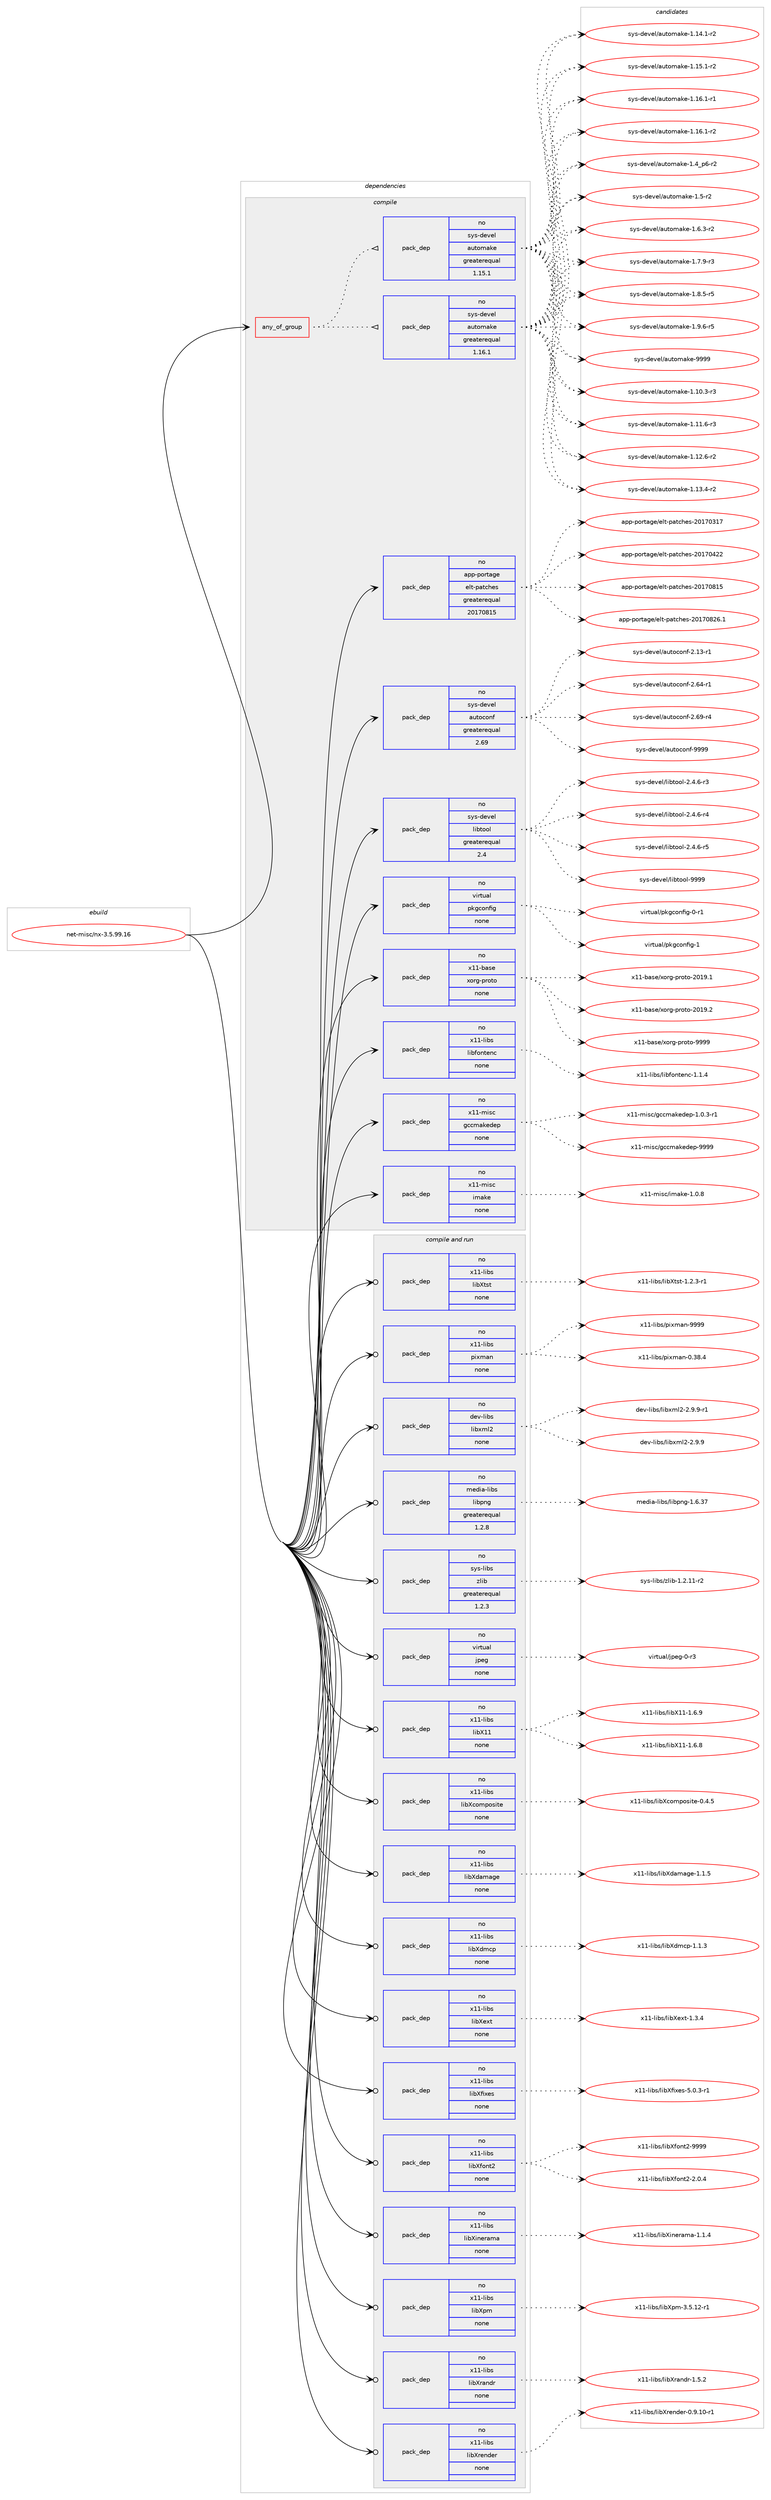 digraph prolog {

# *************
# Graph options
# *************

newrank=true;
concentrate=true;
compound=true;
graph [rankdir=LR,fontname=Helvetica,fontsize=10,ranksep=1.5];#, ranksep=2.5, nodesep=0.2];
edge  [arrowhead=vee];
node  [fontname=Helvetica,fontsize=10];

# **********
# The ebuild
# **********

subgraph cluster_leftcol {
color=gray;
rank=same;
label=<<i>ebuild</i>>;
id [label="net-misc/nx-3.5.99.16", color=red, width=4, href="../net-misc/nx-3.5.99.16.svg"];
}

# ****************
# The dependencies
# ****************

subgraph cluster_midcol {
color=gray;
label=<<i>dependencies</i>>;
subgraph cluster_compile {
fillcolor="#eeeeee";
style=filled;
label=<<i>compile</i>>;
subgraph any14192 {
dependency835284 [label=<<TABLE BORDER="0" CELLBORDER="1" CELLSPACING="0" CELLPADDING="4"><TR><TD CELLPADDING="10">any_of_group</TD></TR></TABLE>>, shape=none, color=red];subgraph pack616927 {
dependency835285 [label=<<TABLE BORDER="0" CELLBORDER="1" CELLSPACING="0" CELLPADDING="4" WIDTH="220"><TR><TD ROWSPAN="6" CELLPADDING="30">pack_dep</TD></TR><TR><TD WIDTH="110">no</TD></TR><TR><TD>sys-devel</TD></TR><TR><TD>automake</TD></TR><TR><TD>greaterequal</TD></TR><TR><TD>1.16.1</TD></TR></TABLE>>, shape=none, color=blue];
}
dependency835284:e -> dependency835285:w [weight=20,style="dotted",arrowhead="oinv"];
subgraph pack616928 {
dependency835286 [label=<<TABLE BORDER="0" CELLBORDER="1" CELLSPACING="0" CELLPADDING="4" WIDTH="220"><TR><TD ROWSPAN="6" CELLPADDING="30">pack_dep</TD></TR><TR><TD WIDTH="110">no</TD></TR><TR><TD>sys-devel</TD></TR><TR><TD>automake</TD></TR><TR><TD>greaterequal</TD></TR><TR><TD>1.15.1</TD></TR></TABLE>>, shape=none, color=blue];
}
dependency835284:e -> dependency835286:w [weight=20,style="dotted",arrowhead="oinv"];
}
id:e -> dependency835284:w [weight=20,style="solid",arrowhead="vee"];
subgraph pack616929 {
dependency835287 [label=<<TABLE BORDER="0" CELLBORDER="1" CELLSPACING="0" CELLPADDING="4" WIDTH="220"><TR><TD ROWSPAN="6" CELLPADDING="30">pack_dep</TD></TR><TR><TD WIDTH="110">no</TD></TR><TR><TD>app-portage</TD></TR><TR><TD>elt-patches</TD></TR><TR><TD>greaterequal</TD></TR><TR><TD>20170815</TD></TR></TABLE>>, shape=none, color=blue];
}
id:e -> dependency835287:w [weight=20,style="solid",arrowhead="vee"];
subgraph pack616930 {
dependency835288 [label=<<TABLE BORDER="0" CELLBORDER="1" CELLSPACING="0" CELLPADDING="4" WIDTH="220"><TR><TD ROWSPAN="6" CELLPADDING="30">pack_dep</TD></TR><TR><TD WIDTH="110">no</TD></TR><TR><TD>sys-devel</TD></TR><TR><TD>autoconf</TD></TR><TR><TD>greaterequal</TD></TR><TR><TD>2.69</TD></TR></TABLE>>, shape=none, color=blue];
}
id:e -> dependency835288:w [weight=20,style="solid",arrowhead="vee"];
subgraph pack616931 {
dependency835289 [label=<<TABLE BORDER="0" CELLBORDER="1" CELLSPACING="0" CELLPADDING="4" WIDTH="220"><TR><TD ROWSPAN="6" CELLPADDING="30">pack_dep</TD></TR><TR><TD WIDTH="110">no</TD></TR><TR><TD>sys-devel</TD></TR><TR><TD>libtool</TD></TR><TR><TD>greaterequal</TD></TR><TR><TD>2.4</TD></TR></TABLE>>, shape=none, color=blue];
}
id:e -> dependency835289:w [weight=20,style="solid",arrowhead="vee"];
subgraph pack616932 {
dependency835290 [label=<<TABLE BORDER="0" CELLBORDER="1" CELLSPACING="0" CELLPADDING="4" WIDTH="220"><TR><TD ROWSPAN="6" CELLPADDING="30">pack_dep</TD></TR><TR><TD WIDTH="110">no</TD></TR><TR><TD>virtual</TD></TR><TR><TD>pkgconfig</TD></TR><TR><TD>none</TD></TR><TR><TD></TD></TR></TABLE>>, shape=none, color=blue];
}
id:e -> dependency835290:w [weight=20,style="solid",arrowhead="vee"];
subgraph pack616933 {
dependency835291 [label=<<TABLE BORDER="0" CELLBORDER="1" CELLSPACING="0" CELLPADDING="4" WIDTH="220"><TR><TD ROWSPAN="6" CELLPADDING="30">pack_dep</TD></TR><TR><TD WIDTH="110">no</TD></TR><TR><TD>x11-base</TD></TR><TR><TD>xorg-proto</TD></TR><TR><TD>none</TD></TR><TR><TD></TD></TR></TABLE>>, shape=none, color=blue];
}
id:e -> dependency835291:w [weight=20,style="solid",arrowhead="vee"];
subgraph pack616934 {
dependency835292 [label=<<TABLE BORDER="0" CELLBORDER="1" CELLSPACING="0" CELLPADDING="4" WIDTH="220"><TR><TD ROWSPAN="6" CELLPADDING="30">pack_dep</TD></TR><TR><TD WIDTH="110">no</TD></TR><TR><TD>x11-libs</TD></TR><TR><TD>libfontenc</TD></TR><TR><TD>none</TD></TR><TR><TD></TD></TR></TABLE>>, shape=none, color=blue];
}
id:e -> dependency835292:w [weight=20,style="solid",arrowhead="vee"];
subgraph pack616935 {
dependency835293 [label=<<TABLE BORDER="0" CELLBORDER="1" CELLSPACING="0" CELLPADDING="4" WIDTH="220"><TR><TD ROWSPAN="6" CELLPADDING="30">pack_dep</TD></TR><TR><TD WIDTH="110">no</TD></TR><TR><TD>x11-misc</TD></TR><TR><TD>gccmakedep</TD></TR><TR><TD>none</TD></TR><TR><TD></TD></TR></TABLE>>, shape=none, color=blue];
}
id:e -> dependency835293:w [weight=20,style="solid",arrowhead="vee"];
subgraph pack616936 {
dependency835294 [label=<<TABLE BORDER="0" CELLBORDER="1" CELLSPACING="0" CELLPADDING="4" WIDTH="220"><TR><TD ROWSPAN="6" CELLPADDING="30">pack_dep</TD></TR><TR><TD WIDTH="110">no</TD></TR><TR><TD>x11-misc</TD></TR><TR><TD>imake</TD></TR><TR><TD>none</TD></TR><TR><TD></TD></TR></TABLE>>, shape=none, color=blue];
}
id:e -> dependency835294:w [weight=20,style="solid",arrowhead="vee"];
}
subgraph cluster_compileandrun {
fillcolor="#eeeeee";
style=filled;
label=<<i>compile and run</i>>;
subgraph pack616937 {
dependency835295 [label=<<TABLE BORDER="0" CELLBORDER="1" CELLSPACING="0" CELLPADDING="4" WIDTH="220"><TR><TD ROWSPAN="6" CELLPADDING="30">pack_dep</TD></TR><TR><TD WIDTH="110">no</TD></TR><TR><TD>dev-libs</TD></TR><TR><TD>libxml2</TD></TR><TR><TD>none</TD></TR><TR><TD></TD></TR></TABLE>>, shape=none, color=blue];
}
id:e -> dependency835295:w [weight=20,style="solid",arrowhead="odotvee"];
subgraph pack616938 {
dependency835296 [label=<<TABLE BORDER="0" CELLBORDER="1" CELLSPACING="0" CELLPADDING="4" WIDTH="220"><TR><TD ROWSPAN="6" CELLPADDING="30">pack_dep</TD></TR><TR><TD WIDTH="110">no</TD></TR><TR><TD>media-libs</TD></TR><TR><TD>libpng</TD></TR><TR><TD>greaterequal</TD></TR><TR><TD>1.2.8</TD></TR></TABLE>>, shape=none, color=blue];
}
id:e -> dependency835296:w [weight=20,style="solid",arrowhead="odotvee"];
subgraph pack616939 {
dependency835297 [label=<<TABLE BORDER="0" CELLBORDER="1" CELLSPACING="0" CELLPADDING="4" WIDTH="220"><TR><TD ROWSPAN="6" CELLPADDING="30">pack_dep</TD></TR><TR><TD WIDTH="110">no</TD></TR><TR><TD>sys-libs</TD></TR><TR><TD>zlib</TD></TR><TR><TD>greaterequal</TD></TR><TR><TD>1.2.3</TD></TR></TABLE>>, shape=none, color=blue];
}
id:e -> dependency835297:w [weight=20,style="solid",arrowhead="odotvee"];
subgraph pack616940 {
dependency835298 [label=<<TABLE BORDER="0" CELLBORDER="1" CELLSPACING="0" CELLPADDING="4" WIDTH="220"><TR><TD ROWSPAN="6" CELLPADDING="30">pack_dep</TD></TR><TR><TD WIDTH="110">no</TD></TR><TR><TD>virtual</TD></TR><TR><TD>jpeg</TD></TR><TR><TD>none</TD></TR><TR><TD></TD></TR></TABLE>>, shape=none, color=blue];
}
id:e -> dependency835298:w [weight=20,style="solid",arrowhead="odotvee"];
subgraph pack616941 {
dependency835299 [label=<<TABLE BORDER="0" CELLBORDER="1" CELLSPACING="0" CELLPADDING="4" WIDTH="220"><TR><TD ROWSPAN="6" CELLPADDING="30">pack_dep</TD></TR><TR><TD WIDTH="110">no</TD></TR><TR><TD>x11-libs</TD></TR><TR><TD>libX11</TD></TR><TR><TD>none</TD></TR><TR><TD></TD></TR></TABLE>>, shape=none, color=blue];
}
id:e -> dependency835299:w [weight=20,style="solid",arrowhead="odotvee"];
subgraph pack616942 {
dependency835300 [label=<<TABLE BORDER="0" CELLBORDER="1" CELLSPACING="0" CELLPADDING="4" WIDTH="220"><TR><TD ROWSPAN="6" CELLPADDING="30">pack_dep</TD></TR><TR><TD WIDTH="110">no</TD></TR><TR><TD>x11-libs</TD></TR><TR><TD>libXcomposite</TD></TR><TR><TD>none</TD></TR><TR><TD></TD></TR></TABLE>>, shape=none, color=blue];
}
id:e -> dependency835300:w [weight=20,style="solid",arrowhead="odotvee"];
subgraph pack616943 {
dependency835301 [label=<<TABLE BORDER="0" CELLBORDER="1" CELLSPACING="0" CELLPADDING="4" WIDTH="220"><TR><TD ROWSPAN="6" CELLPADDING="30">pack_dep</TD></TR><TR><TD WIDTH="110">no</TD></TR><TR><TD>x11-libs</TD></TR><TR><TD>libXdamage</TD></TR><TR><TD>none</TD></TR><TR><TD></TD></TR></TABLE>>, shape=none, color=blue];
}
id:e -> dependency835301:w [weight=20,style="solid",arrowhead="odotvee"];
subgraph pack616944 {
dependency835302 [label=<<TABLE BORDER="0" CELLBORDER="1" CELLSPACING="0" CELLPADDING="4" WIDTH="220"><TR><TD ROWSPAN="6" CELLPADDING="30">pack_dep</TD></TR><TR><TD WIDTH="110">no</TD></TR><TR><TD>x11-libs</TD></TR><TR><TD>libXdmcp</TD></TR><TR><TD>none</TD></TR><TR><TD></TD></TR></TABLE>>, shape=none, color=blue];
}
id:e -> dependency835302:w [weight=20,style="solid",arrowhead="odotvee"];
subgraph pack616945 {
dependency835303 [label=<<TABLE BORDER="0" CELLBORDER="1" CELLSPACING="0" CELLPADDING="4" WIDTH="220"><TR><TD ROWSPAN="6" CELLPADDING="30">pack_dep</TD></TR><TR><TD WIDTH="110">no</TD></TR><TR><TD>x11-libs</TD></TR><TR><TD>libXext</TD></TR><TR><TD>none</TD></TR><TR><TD></TD></TR></TABLE>>, shape=none, color=blue];
}
id:e -> dependency835303:w [weight=20,style="solid",arrowhead="odotvee"];
subgraph pack616946 {
dependency835304 [label=<<TABLE BORDER="0" CELLBORDER="1" CELLSPACING="0" CELLPADDING="4" WIDTH="220"><TR><TD ROWSPAN="6" CELLPADDING="30">pack_dep</TD></TR><TR><TD WIDTH="110">no</TD></TR><TR><TD>x11-libs</TD></TR><TR><TD>libXfixes</TD></TR><TR><TD>none</TD></TR><TR><TD></TD></TR></TABLE>>, shape=none, color=blue];
}
id:e -> dependency835304:w [weight=20,style="solid",arrowhead="odotvee"];
subgraph pack616947 {
dependency835305 [label=<<TABLE BORDER="0" CELLBORDER="1" CELLSPACING="0" CELLPADDING="4" WIDTH="220"><TR><TD ROWSPAN="6" CELLPADDING="30">pack_dep</TD></TR><TR><TD WIDTH="110">no</TD></TR><TR><TD>x11-libs</TD></TR><TR><TD>libXfont2</TD></TR><TR><TD>none</TD></TR><TR><TD></TD></TR></TABLE>>, shape=none, color=blue];
}
id:e -> dependency835305:w [weight=20,style="solid",arrowhead="odotvee"];
subgraph pack616948 {
dependency835306 [label=<<TABLE BORDER="0" CELLBORDER="1" CELLSPACING="0" CELLPADDING="4" WIDTH="220"><TR><TD ROWSPAN="6" CELLPADDING="30">pack_dep</TD></TR><TR><TD WIDTH="110">no</TD></TR><TR><TD>x11-libs</TD></TR><TR><TD>libXinerama</TD></TR><TR><TD>none</TD></TR><TR><TD></TD></TR></TABLE>>, shape=none, color=blue];
}
id:e -> dependency835306:w [weight=20,style="solid",arrowhead="odotvee"];
subgraph pack616949 {
dependency835307 [label=<<TABLE BORDER="0" CELLBORDER="1" CELLSPACING="0" CELLPADDING="4" WIDTH="220"><TR><TD ROWSPAN="6" CELLPADDING="30">pack_dep</TD></TR><TR><TD WIDTH="110">no</TD></TR><TR><TD>x11-libs</TD></TR><TR><TD>libXpm</TD></TR><TR><TD>none</TD></TR><TR><TD></TD></TR></TABLE>>, shape=none, color=blue];
}
id:e -> dependency835307:w [weight=20,style="solid",arrowhead="odotvee"];
subgraph pack616950 {
dependency835308 [label=<<TABLE BORDER="0" CELLBORDER="1" CELLSPACING="0" CELLPADDING="4" WIDTH="220"><TR><TD ROWSPAN="6" CELLPADDING="30">pack_dep</TD></TR><TR><TD WIDTH="110">no</TD></TR><TR><TD>x11-libs</TD></TR><TR><TD>libXrandr</TD></TR><TR><TD>none</TD></TR><TR><TD></TD></TR></TABLE>>, shape=none, color=blue];
}
id:e -> dependency835308:w [weight=20,style="solid",arrowhead="odotvee"];
subgraph pack616951 {
dependency835309 [label=<<TABLE BORDER="0" CELLBORDER="1" CELLSPACING="0" CELLPADDING="4" WIDTH="220"><TR><TD ROWSPAN="6" CELLPADDING="30">pack_dep</TD></TR><TR><TD WIDTH="110">no</TD></TR><TR><TD>x11-libs</TD></TR><TR><TD>libXrender</TD></TR><TR><TD>none</TD></TR><TR><TD></TD></TR></TABLE>>, shape=none, color=blue];
}
id:e -> dependency835309:w [weight=20,style="solid",arrowhead="odotvee"];
subgraph pack616952 {
dependency835310 [label=<<TABLE BORDER="0" CELLBORDER="1" CELLSPACING="0" CELLPADDING="4" WIDTH="220"><TR><TD ROWSPAN="6" CELLPADDING="30">pack_dep</TD></TR><TR><TD WIDTH="110">no</TD></TR><TR><TD>x11-libs</TD></TR><TR><TD>libXtst</TD></TR><TR><TD>none</TD></TR><TR><TD></TD></TR></TABLE>>, shape=none, color=blue];
}
id:e -> dependency835310:w [weight=20,style="solid",arrowhead="odotvee"];
subgraph pack616953 {
dependency835311 [label=<<TABLE BORDER="0" CELLBORDER="1" CELLSPACING="0" CELLPADDING="4" WIDTH="220"><TR><TD ROWSPAN="6" CELLPADDING="30">pack_dep</TD></TR><TR><TD WIDTH="110">no</TD></TR><TR><TD>x11-libs</TD></TR><TR><TD>pixman</TD></TR><TR><TD>none</TD></TR><TR><TD></TD></TR></TABLE>>, shape=none, color=blue];
}
id:e -> dependency835311:w [weight=20,style="solid",arrowhead="odotvee"];
}
subgraph cluster_run {
fillcolor="#eeeeee";
style=filled;
label=<<i>run</i>>;
}
}

# **************
# The candidates
# **************

subgraph cluster_choices {
rank=same;
color=gray;
label=<<i>candidates</i>>;

subgraph choice616927 {
color=black;
nodesep=1;
choice11512111545100101118101108479711711611110997107101454946494846514511451 [label="sys-devel/automake-1.10.3-r3", color=red, width=4,href="../sys-devel/automake-1.10.3-r3.svg"];
choice11512111545100101118101108479711711611110997107101454946494946544511451 [label="sys-devel/automake-1.11.6-r3", color=red, width=4,href="../sys-devel/automake-1.11.6-r3.svg"];
choice11512111545100101118101108479711711611110997107101454946495046544511450 [label="sys-devel/automake-1.12.6-r2", color=red, width=4,href="../sys-devel/automake-1.12.6-r2.svg"];
choice11512111545100101118101108479711711611110997107101454946495146524511450 [label="sys-devel/automake-1.13.4-r2", color=red, width=4,href="../sys-devel/automake-1.13.4-r2.svg"];
choice11512111545100101118101108479711711611110997107101454946495246494511450 [label="sys-devel/automake-1.14.1-r2", color=red, width=4,href="../sys-devel/automake-1.14.1-r2.svg"];
choice11512111545100101118101108479711711611110997107101454946495346494511450 [label="sys-devel/automake-1.15.1-r2", color=red, width=4,href="../sys-devel/automake-1.15.1-r2.svg"];
choice11512111545100101118101108479711711611110997107101454946495446494511449 [label="sys-devel/automake-1.16.1-r1", color=red, width=4,href="../sys-devel/automake-1.16.1-r1.svg"];
choice11512111545100101118101108479711711611110997107101454946495446494511450 [label="sys-devel/automake-1.16.1-r2", color=red, width=4,href="../sys-devel/automake-1.16.1-r2.svg"];
choice115121115451001011181011084797117116111109971071014549465295112544511450 [label="sys-devel/automake-1.4_p6-r2", color=red, width=4,href="../sys-devel/automake-1.4_p6-r2.svg"];
choice11512111545100101118101108479711711611110997107101454946534511450 [label="sys-devel/automake-1.5-r2", color=red, width=4,href="../sys-devel/automake-1.5-r2.svg"];
choice115121115451001011181011084797117116111109971071014549465446514511450 [label="sys-devel/automake-1.6.3-r2", color=red, width=4,href="../sys-devel/automake-1.6.3-r2.svg"];
choice115121115451001011181011084797117116111109971071014549465546574511451 [label="sys-devel/automake-1.7.9-r3", color=red, width=4,href="../sys-devel/automake-1.7.9-r3.svg"];
choice115121115451001011181011084797117116111109971071014549465646534511453 [label="sys-devel/automake-1.8.5-r5", color=red, width=4,href="../sys-devel/automake-1.8.5-r5.svg"];
choice115121115451001011181011084797117116111109971071014549465746544511453 [label="sys-devel/automake-1.9.6-r5", color=red, width=4,href="../sys-devel/automake-1.9.6-r5.svg"];
choice115121115451001011181011084797117116111109971071014557575757 [label="sys-devel/automake-9999", color=red, width=4,href="../sys-devel/automake-9999.svg"];
dependency835285:e -> choice11512111545100101118101108479711711611110997107101454946494846514511451:w [style=dotted,weight="100"];
dependency835285:e -> choice11512111545100101118101108479711711611110997107101454946494946544511451:w [style=dotted,weight="100"];
dependency835285:e -> choice11512111545100101118101108479711711611110997107101454946495046544511450:w [style=dotted,weight="100"];
dependency835285:e -> choice11512111545100101118101108479711711611110997107101454946495146524511450:w [style=dotted,weight="100"];
dependency835285:e -> choice11512111545100101118101108479711711611110997107101454946495246494511450:w [style=dotted,weight="100"];
dependency835285:e -> choice11512111545100101118101108479711711611110997107101454946495346494511450:w [style=dotted,weight="100"];
dependency835285:e -> choice11512111545100101118101108479711711611110997107101454946495446494511449:w [style=dotted,weight="100"];
dependency835285:e -> choice11512111545100101118101108479711711611110997107101454946495446494511450:w [style=dotted,weight="100"];
dependency835285:e -> choice115121115451001011181011084797117116111109971071014549465295112544511450:w [style=dotted,weight="100"];
dependency835285:e -> choice11512111545100101118101108479711711611110997107101454946534511450:w [style=dotted,weight="100"];
dependency835285:e -> choice115121115451001011181011084797117116111109971071014549465446514511450:w [style=dotted,weight="100"];
dependency835285:e -> choice115121115451001011181011084797117116111109971071014549465546574511451:w [style=dotted,weight="100"];
dependency835285:e -> choice115121115451001011181011084797117116111109971071014549465646534511453:w [style=dotted,weight="100"];
dependency835285:e -> choice115121115451001011181011084797117116111109971071014549465746544511453:w [style=dotted,weight="100"];
dependency835285:e -> choice115121115451001011181011084797117116111109971071014557575757:w [style=dotted,weight="100"];
}
subgraph choice616928 {
color=black;
nodesep=1;
choice11512111545100101118101108479711711611110997107101454946494846514511451 [label="sys-devel/automake-1.10.3-r3", color=red, width=4,href="../sys-devel/automake-1.10.3-r3.svg"];
choice11512111545100101118101108479711711611110997107101454946494946544511451 [label="sys-devel/automake-1.11.6-r3", color=red, width=4,href="../sys-devel/automake-1.11.6-r3.svg"];
choice11512111545100101118101108479711711611110997107101454946495046544511450 [label="sys-devel/automake-1.12.6-r2", color=red, width=4,href="../sys-devel/automake-1.12.6-r2.svg"];
choice11512111545100101118101108479711711611110997107101454946495146524511450 [label="sys-devel/automake-1.13.4-r2", color=red, width=4,href="../sys-devel/automake-1.13.4-r2.svg"];
choice11512111545100101118101108479711711611110997107101454946495246494511450 [label="sys-devel/automake-1.14.1-r2", color=red, width=4,href="../sys-devel/automake-1.14.1-r2.svg"];
choice11512111545100101118101108479711711611110997107101454946495346494511450 [label="sys-devel/automake-1.15.1-r2", color=red, width=4,href="../sys-devel/automake-1.15.1-r2.svg"];
choice11512111545100101118101108479711711611110997107101454946495446494511449 [label="sys-devel/automake-1.16.1-r1", color=red, width=4,href="../sys-devel/automake-1.16.1-r1.svg"];
choice11512111545100101118101108479711711611110997107101454946495446494511450 [label="sys-devel/automake-1.16.1-r2", color=red, width=4,href="../sys-devel/automake-1.16.1-r2.svg"];
choice115121115451001011181011084797117116111109971071014549465295112544511450 [label="sys-devel/automake-1.4_p6-r2", color=red, width=4,href="../sys-devel/automake-1.4_p6-r2.svg"];
choice11512111545100101118101108479711711611110997107101454946534511450 [label="sys-devel/automake-1.5-r2", color=red, width=4,href="../sys-devel/automake-1.5-r2.svg"];
choice115121115451001011181011084797117116111109971071014549465446514511450 [label="sys-devel/automake-1.6.3-r2", color=red, width=4,href="../sys-devel/automake-1.6.3-r2.svg"];
choice115121115451001011181011084797117116111109971071014549465546574511451 [label="sys-devel/automake-1.7.9-r3", color=red, width=4,href="../sys-devel/automake-1.7.9-r3.svg"];
choice115121115451001011181011084797117116111109971071014549465646534511453 [label="sys-devel/automake-1.8.5-r5", color=red, width=4,href="../sys-devel/automake-1.8.5-r5.svg"];
choice115121115451001011181011084797117116111109971071014549465746544511453 [label="sys-devel/automake-1.9.6-r5", color=red, width=4,href="../sys-devel/automake-1.9.6-r5.svg"];
choice115121115451001011181011084797117116111109971071014557575757 [label="sys-devel/automake-9999", color=red, width=4,href="../sys-devel/automake-9999.svg"];
dependency835286:e -> choice11512111545100101118101108479711711611110997107101454946494846514511451:w [style=dotted,weight="100"];
dependency835286:e -> choice11512111545100101118101108479711711611110997107101454946494946544511451:w [style=dotted,weight="100"];
dependency835286:e -> choice11512111545100101118101108479711711611110997107101454946495046544511450:w [style=dotted,weight="100"];
dependency835286:e -> choice11512111545100101118101108479711711611110997107101454946495146524511450:w [style=dotted,weight="100"];
dependency835286:e -> choice11512111545100101118101108479711711611110997107101454946495246494511450:w [style=dotted,weight="100"];
dependency835286:e -> choice11512111545100101118101108479711711611110997107101454946495346494511450:w [style=dotted,weight="100"];
dependency835286:e -> choice11512111545100101118101108479711711611110997107101454946495446494511449:w [style=dotted,weight="100"];
dependency835286:e -> choice11512111545100101118101108479711711611110997107101454946495446494511450:w [style=dotted,weight="100"];
dependency835286:e -> choice115121115451001011181011084797117116111109971071014549465295112544511450:w [style=dotted,weight="100"];
dependency835286:e -> choice11512111545100101118101108479711711611110997107101454946534511450:w [style=dotted,weight="100"];
dependency835286:e -> choice115121115451001011181011084797117116111109971071014549465446514511450:w [style=dotted,weight="100"];
dependency835286:e -> choice115121115451001011181011084797117116111109971071014549465546574511451:w [style=dotted,weight="100"];
dependency835286:e -> choice115121115451001011181011084797117116111109971071014549465646534511453:w [style=dotted,weight="100"];
dependency835286:e -> choice115121115451001011181011084797117116111109971071014549465746544511453:w [style=dotted,weight="100"];
dependency835286:e -> choice115121115451001011181011084797117116111109971071014557575757:w [style=dotted,weight="100"];
}
subgraph choice616929 {
color=black;
nodesep=1;
choice97112112451121111141169710310147101108116451129711699104101115455048495548514955 [label="app-portage/elt-patches-20170317", color=red, width=4,href="../app-portage/elt-patches-20170317.svg"];
choice97112112451121111141169710310147101108116451129711699104101115455048495548525050 [label="app-portage/elt-patches-20170422", color=red, width=4,href="../app-portage/elt-patches-20170422.svg"];
choice97112112451121111141169710310147101108116451129711699104101115455048495548564953 [label="app-portage/elt-patches-20170815", color=red, width=4,href="../app-portage/elt-patches-20170815.svg"];
choice971121124511211111411697103101471011081164511297116991041011154550484955485650544649 [label="app-portage/elt-patches-20170826.1", color=red, width=4,href="../app-portage/elt-patches-20170826.1.svg"];
dependency835287:e -> choice97112112451121111141169710310147101108116451129711699104101115455048495548514955:w [style=dotted,weight="100"];
dependency835287:e -> choice97112112451121111141169710310147101108116451129711699104101115455048495548525050:w [style=dotted,weight="100"];
dependency835287:e -> choice97112112451121111141169710310147101108116451129711699104101115455048495548564953:w [style=dotted,weight="100"];
dependency835287:e -> choice971121124511211111411697103101471011081164511297116991041011154550484955485650544649:w [style=dotted,weight="100"];
}
subgraph choice616930 {
color=black;
nodesep=1;
choice1151211154510010111810110847971171161119911111010245504649514511449 [label="sys-devel/autoconf-2.13-r1", color=red, width=4,href="../sys-devel/autoconf-2.13-r1.svg"];
choice1151211154510010111810110847971171161119911111010245504654524511449 [label="sys-devel/autoconf-2.64-r1", color=red, width=4,href="../sys-devel/autoconf-2.64-r1.svg"];
choice1151211154510010111810110847971171161119911111010245504654574511452 [label="sys-devel/autoconf-2.69-r4", color=red, width=4,href="../sys-devel/autoconf-2.69-r4.svg"];
choice115121115451001011181011084797117116111991111101024557575757 [label="sys-devel/autoconf-9999", color=red, width=4,href="../sys-devel/autoconf-9999.svg"];
dependency835288:e -> choice1151211154510010111810110847971171161119911111010245504649514511449:w [style=dotted,weight="100"];
dependency835288:e -> choice1151211154510010111810110847971171161119911111010245504654524511449:w [style=dotted,weight="100"];
dependency835288:e -> choice1151211154510010111810110847971171161119911111010245504654574511452:w [style=dotted,weight="100"];
dependency835288:e -> choice115121115451001011181011084797117116111991111101024557575757:w [style=dotted,weight="100"];
}
subgraph choice616931 {
color=black;
nodesep=1;
choice1151211154510010111810110847108105981161111111084550465246544511451 [label="sys-devel/libtool-2.4.6-r3", color=red, width=4,href="../sys-devel/libtool-2.4.6-r3.svg"];
choice1151211154510010111810110847108105981161111111084550465246544511452 [label="sys-devel/libtool-2.4.6-r4", color=red, width=4,href="../sys-devel/libtool-2.4.6-r4.svg"];
choice1151211154510010111810110847108105981161111111084550465246544511453 [label="sys-devel/libtool-2.4.6-r5", color=red, width=4,href="../sys-devel/libtool-2.4.6-r5.svg"];
choice1151211154510010111810110847108105981161111111084557575757 [label="sys-devel/libtool-9999", color=red, width=4,href="../sys-devel/libtool-9999.svg"];
dependency835289:e -> choice1151211154510010111810110847108105981161111111084550465246544511451:w [style=dotted,weight="100"];
dependency835289:e -> choice1151211154510010111810110847108105981161111111084550465246544511452:w [style=dotted,weight="100"];
dependency835289:e -> choice1151211154510010111810110847108105981161111111084550465246544511453:w [style=dotted,weight="100"];
dependency835289:e -> choice1151211154510010111810110847108105981161111111084557575757:w [style=dotted,weight="100"];
}
subgraph choice616932 {
color=black;
nodesep=1;
choice11810511411611797108471121071039911111010210510345484511449 [label="virtual/pkgconfig-0-r1", color=red, width=4,href="../virtual/pkgconfig-0-r1.svg"];
choice1181051141161179710847112107103991111101021051034549 [label="virtual/pkgconfig-1", color=red, width=4,href="../virtual/pkgconfig-1.svg"];
dependency835290:e -> choice11810511411611797108471121071039911111010210510345484511449:w [style=dotted,weight="100"];
dependency835290:e -> choice1181051141161179710847112107103991111101021051034549:w [style=dotted,weight="100"];
}
subgraph choice616933 {
color=black;
nodesep=1;
choice1204949459897115101471201111141034511211411111611145504849574649 [label="x11-base/xorg-proto-2019.1", color=red, width=4,href="../x11-base/xorg-proto-2019.1.svg"];
choice1204949459897115101471201111141034511211411111611145504849574650 [label="x11-base/xorg-proto-2019.2", color=red, width=4,href="../x11-base/xorg-proto-2019.2.svg"];
choice120494945989711510147120111114103451121141111161114557575757 [label="x11-base/xorg-proto-9999", color=red, width=4,href="../x11-base/xorg-proto-9999.svg"];
dependency835291:e -> choice1204949459897115101471201111141034511211411111611145504849574649:w [style=dotted,weight="100"];
dependency835291:e -> choice1204949459897115101471201111141034511211411111611145504849574650:w [style=dotted,weight="100"];
dependency835291:e -> choice120494945989711510147120111114103451121141111161114557575757:w [style=dotted,weight="100"];
}
subgraph choice616934 {
color=black;
nodesep=1;
choice12049494510810598115471081059810211111011610111099454946494652 [label="x11-libs/libfontenc-1.1.4", color=red, width=4,href="../x11-libs/libfontenc-1.1.4.svg"];
dependency835292:e -> choice12049494510810598115471081059810211111011610111099454946494652:w [style=dotted,weight="100"];
}
subgraph choice616935 {
color=black;
nodesep=1;
choice12049494510910511599471039999109971071011001011124549464846514511449 [label="x11-misc/gccmakedep-1.0.3-r1", color=red, width=4,href="../x11-misc/gccmakedep-1.0.3-r1.svg"];
choice12049494510910511599471039999109971071011001011124557575757 [label="x11-misc/gccmakedep-9999", color=red, width=4,href="../x11-misc/gccmakedep-9999.svg"];
dependency835293:e -> choice12049494510910511599471039999109971071011001011124549464846514511449:w [style=dotted,weight="100"];
dependency835293:e -> choice12049494510910511599471039999109971071011001011124557575757:w [style=dotted,weight="100"];
}
subgraph choice616936 {
color=black;
nodesep=1;
choice120494945109105115994710510997107101454946484656 [label="x11-misc/imake-1.0.8", color=red, width=4,href="../x11-misc/imake-1.0.8.svg"];
dependency835294:e -> choice120494945109105115994710510997107101454946484656:w [style=dotted,weight="100"];
}
subgraph choice616937 {
color=black;
nodesep=1;
choice1001011184510810598115471081059812010910850455046574657 [label="dev-libs/libxml2-2.9.9", color=red, width=4,href="../dev-libs/libxml2-2.9.9.svg"];
choice10010111845108105981154710810598120109108504550465746574511449 [label="dev-libs/libxml2-2.9.9-r1", color=red, width=4,href="../dev-libs/libxml2-2.9.9-r1.svg"];
dependency835295:e -> choice1001011184510810598115471081059812010910850455046574657:w [style=dotted,weight="100"];
dependency835295:e -> choice10010111845108105981154710810598120109108504550465746574511449:w [style=dotted,weight="100"];
}
subgraph choice616938 {
color=black;
nodesep=1;
choice109101100105974510810598115471081059811211010345494654465155 [label="media-libs/libpng-1.6.37", color=red, width=4,href="../media-libs/libpng-1.6.37.svg"];
dependency835296:e -> choice109101100105974510810598115471081059811211010345494654465155:w [style=dotted,weight="100"];
}
subgraph choice616939 {
color=black;
nodesep=1;
choice11512111545108105981154712210810598454946504649494511450 [label="sys-libs/zlib-1.2.11-r2", color=red, width=4,href="../sys-libs/zlib-1.2.11-r2.svg"];
dependency835297:e -> choice11512111545108105981154712210810598454946504649494511450:w [style=dotted,weight="100"];
}
subgraph choice616940 {
color=black;
nodesep=1;
choice118105114116117971084710611210110345484511451 [label="virtual/jpeg-0-r3", color=red, width=4,href="../virtual/jpeg-0-r3.svg"];
dependency835298:e -> choice118105114116117971084710611210110345484511451:w [style=dotted,weight="100"];
}
subgraph choice616941 {
color=black;
nodesep=1;
choice120494945108105981154710810598884949454946544656 [label="x11-libs/libX11-1.6.8", color=red, width=4,href="../x11-libs/libX11-1.6.8.svg"];
choice120494945108105981154710810598884949454946544657 [label="x11-libs/libX11-1.6.9", color=red, width=4,href="../x11-libs/libX11-1.6.9.svg"];
dependency835299:e -> choice120494945108105981154710810598884949454946544656:w [style=dotted,weight="100"];
dependency835299:e -> choice120494945108105981154710810598884949454946544657:w [style=dotted,weight="100"];
}
subgraph choice616942 {
color=black;
nodesep=1;
choice1204949451081059811547108105988899111109112111115105116101454846524653 [label="x11-libs/libXcomposite-0.4.5", color=red, width=4,href="../x11-libs/libXcomposite-0.4.5.svg"];
dependency835300:e -> choice1204949451081059811547108105988899111109112111115105116101454846524653:w [style=dotted,weight="100"];
}
subgraph choice616943 {
color=black;
nodesep=1;
choice120494945108105981154710810598881009710997103101454946494653 [label="x11-libs/libXdamage-1.1.5", color=red, width=4,href="../x11-libs/libXdamage-1.1.5.svg"];
dependency835301:e -> choice120494945108105981154710810598881009710997103101454946494653:w [style=dotted,weight="100"];
}
subgraph choice616944 {
color=black;
nodesep=1;
choice1204949451081059811547108105988810010999112454946494651 [label="x11-libs/libXdmcp-1.1.3", color=red, width=4,href="../x11-libs/libXdmcp-1.1.3.svg"];
dependency835302:e -> choice1204949451081059811547108105988810010999112454946494651:w [style=dotted,weight="100"];
}
subgraph choice616945 {
color=black;
nodesep=1;
choice12049494510810598115471081059888101120116454946514652 [label="x11-libs/libXext-1.3.4", color=red, width=4,href="../x11-libs/libXext-1.3.4.svg"];
dependency835303:e -> choice12049494510810598115471081059888101120116454946514652:w [style=dotted,weight="100"];
}
subgraph choice616946 {
color=black;
nodesep=1;
choice120494945108105981154710810598881021051201011154553464846514511449 [label="x11-libs/libXfixes-5.0.3-r1", color=red, width=4,href="../x11-libs/libXfixes-5.0.3-r1.svg"];
dependency835304:e -> choice120494945108105981154710810598881021051201011154553464846514511449:w [style=dotted,weight="100"];
}
subgraph choice616947 {
color=black;
nodesep=1;
choice1204949451081059811547108105988810211111011650455046484652 [label="x11-libs/libXfont2-2.0.4", color=red, width=4,href="../x11-libs/libXfont2-2.0.4.svg"];
choice12049494510810598115471081059888102111110116504557575757 [label="x11-libs/libXfont2-9999", color=red, width=4,href="../x11-libs/libXfont2-9999.svg"];
dependency835305:e -> choice1204949451081059811547108105988810211111011650455046484652:w [style=dotted,weight="100"];
dependency835305:e -> choice12049494510810598115471081059888102111110116504557575757:w [style=dotted,weight="100"];
}
subgraph choice616948 {
color=black;
nodesep=1;
choice120494945108105981154710810598881051101011149710997454946494652 [label="x11-libs/libXinerama-1.1.4", color=red, width=4,href="../x11-libs/libXinerama-1.1.4.svg"];
dependency835306:e -> choice120494945108105981154710810598881051101011149710997454946494652:w [style=dotted,weight="100"];
}
subgraph choice616949 {
color=black;
nodesep=1;
choice12049494510810598115471081059888112109455146534649504511449 [label="x11-libs/libXpm-3.5.12-r1", color=red, width=4,href="../x11-libs/libXpm-3.5.12-r1.svg"];
dependency835307:e -> choice12049494510810598115471081059888112109455146534649504511449:w [style=dotted,weight="100"];
}
subgraph choice616950 {
color=black;
nodesep=1;
choice1204949451081059811547108105988811497110100114454946534650 [label="x11-libs/libXrandr-1.5.2", color=red, width=4,href="../x11-libs/libXrandr-1.5.2.svg"];
dependency835308:e -> choice1204949451081059811547108105988811497110100114454946534650:w [style=dotted,weight="100"];
}
subgraph choice616951 {
color=black;
nodesep=1;
choice12049494510810598115471081059888114101110100101114454846574649484511449 [label="x11-libs/libXrender-0.9.10-r1", color=red, width=4,href="../x11-libs/libXrender-0.9.10-r1.svg"];
dependency835309:e -> choice12049494510810598115471081059888114101110100101114454846574649484511449:w [style=dotted,weight="100"];
}
subgraph choice616952 {
color=black;
nodesep=1;
choice120494945108105981154710810598881161151164549465046514511449 [label="x11-libs/libXtst-1.2.3-r1", color=red, width=4,href="../x11-libs/libXtst-1.2.3-r1.svg"];
dependency835310:e -> choice120494945108105981154710810598881161151164549465046514511449:w [style=dotted,weight="100"];
}
subgraph choice616953 {
color=black;
nodesep=1;
choice12049494510810598115471121051201099711045484651564652 [label="x11-libs/pixman-0.38.4", color=red, width=4,href="../x11-libs/pixman-0.38.4.svg"];
choice1204949451081059811547112105120109971104557575757 [label="x11-libs/pixman-9999", color=red, width=4,href="../x11-libs/pixman-9999.svg"];
dependency835311:e -> choice12049494510810598115471121051201099711045484651564652:w [style=dotted,weight="100"];
dependency835311:e -> choice1204949451081059811547112105120109971104557575757:w [style=dotted,weight="100"];
}
}

}
